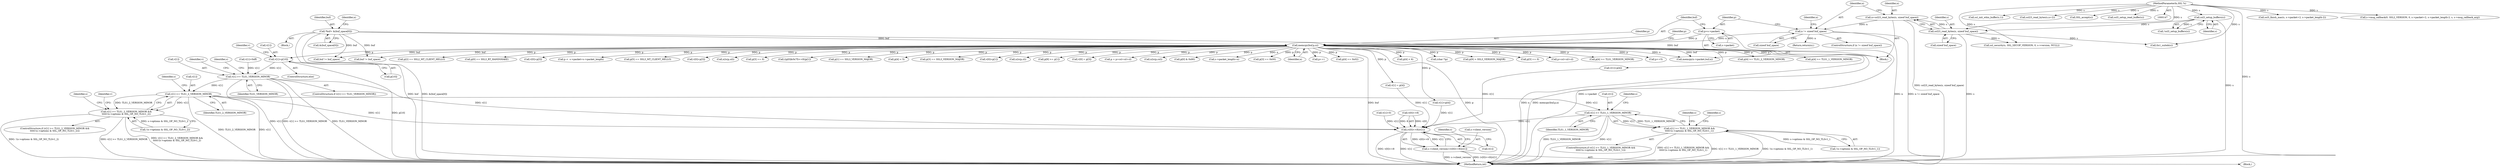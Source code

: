 digraph "0_openssl_392fa7a952e97d82eac6958c81ed1e256e6b8ca5@array" {
"1000503" [label="(Call,v[1]=p[10])"];
"1000215" [label="(Call,memcpy(buf,p,n))"];
"1000152" [label="(Call,*buf= &(buf_space[0]))"];
"1000210" [label="(Call,p=s->packet)"];
"1000204" [label="(Call,n != sizeof buf_space)"];
"1000197" [label="(Call,n=ssl23_read_bytes(s, sizeof buf_space))"];
"1000199" [label="(Call,ssl23_read_bytes(s, sizeof buf_space))"];
"1000194" [label="(Call,ssl3_setup_buffers(s))"];
"1000148" [label="(MethodParameterIn,SSL *s)"];
"1000511" [label="(Call,v[1] >= TLS1_VERSION_MINOR)"];
"1000519" [label="(Call,v[1] >= TLS1_2_VERSION_MINOR)"];
"1000518" [label="(Call,v[1] >= TLS1_2_VERSION_MINOR &&\n\t\t\t\t\t!(s->options & SSL_OP_NO_TLSv1_2))"];
"1000542" [label="(Call,v[1] >= TLS1_1_VERSION_MINOR)"];
"1000541" [label="(Call,v[1] >= TLS1_1_VERSION_MINOR &&\n\t\t\t\t\t!(s->options & SSL_OP_NO_TLSv1_1))"];
"1001220" [label="(Call,(v[0]<<8)|v[1])"];
"1001216" [label="(Call,s->client_version=(v[0]<<8)|v[1])"];
"1000481" [label="(Call,p[4] < 6)"];
"1000503" [label="(Call,v[1]=p[10])"];
"1000513" [label="(Identifier,v)"];
"1000637" [label="(Call,(char *)p)"];
"1000195" [label="(Identifier,s)"];
"1000811" [label="(Call,ssl3_finish_mac(s, s->packet+2, s->packet_length-2))"];
"1000200" [label="(Identifier,s)"];
"1000492" [label="(Call,p[9] > SSL3_VERSION_MAJOR)"];
"1000524" [label="(Call,!(s->options & SSL_OP_NO_TLSv1_2))"];
"1000187" [label="(Call,v[1]=0)"];
"1000541" [label="(Call,v[1] >= TLS1_1_VERSION_MINOR &&\n\t\t\t\t\t!(s->options & SSL_OP_NO_TLSv1_1))"];
"1000827" [label="(Call,s->msg_callback(0, SSL2_VERSION, 0, s->packet+2, s->packet_length-2, s, s->msg_callback_arg))"];
"1000510" [label="(ControlStructure,if (v[1] >= TLS1_VERSION_MINOR))"];
"1000515" [label="(Identifier,TLS1_VERSION_MINOR)"];
"1001275" [label="(MethodReturn,int)"];
"1000203" [label="(ControlStructure,if (n != sizeof buf_space))"];
"1000449" [label="(Call,p[3] == 0)"];
"1001008" [label="(Call,p+csl+sil+cl)"];
"1000512" [label="(Call,v[1])"];
"1000292" [label="(Call,p[4] >= TLS1_VERSION_MINOR)"];
"1000567" [label="(Identifier,s)"];
"1000507" [label="(Call,p[10])"];
"1000252" [label="(Call,v[1]=p[4])"];
"1000850" [label="(Call,p+=5)"];
"1001167" [label="(Call,memcpy(s->packet,buf,n))"];
"1001231" [label="(Identifier,s)"];
"1000300" [label="(Call,p[4] >= TLS1_2_VERSION_MINOR)"];
"1000518" [label="(Call,v[1] >= TLS1_2_VERSION_MINOR &&\n\t\t\t\t\t!(s->options & SSL_OP_NO_TLSv1_2))"];
"1000533" [label="(Identifier,s)"];
"1000511" [label="(Call,v[1] >= TLS1_VERSION_MINOR)"];
"1001221" [label="(Call,v[0]<<8)"];
"1000198" [label="(Identifier,n)"];
"1001119" [label="(Call,ssl_init_wbio_buffer(s,1))"];
"1000197" [label="(Call,n=ssl23_read_bytes(s, sizeof buf_space))"];
"1000547" [label="(Call,!(s->options & SSL_OP_NO_TLSv1_1))"];
"1000152" [label="(Call,*buf= &(buf_space[0]))"];
"1000325" [label="(Call,p[4] >= TLS1_1_VERSION_MINOR)"];
"1000182" [label="(Block,)"];
"1000212" [label="(Call,s->packet)"];
"1000218" [label="(Identifier,n)"];
"1000226" [label="(Call,p[2] == SSL2_MT_CLIENT_HELLO)"];
"1000194" [label="(Call,ssl3_setup_buffers(s))"];
"1000723" [label="(Call,ssl_security(s, SSL_SECOP_VERSION, 0, s->version, NULL))"];
"1000430" [label="(Call,p[0] == SSL3_RT_HANDSHAKE)"];
"1000215" [label="(Call,memcpy(buf,p,n))"];
"1000543" [label="(Call,v[1])"];
"1000245" [label="(Call,v[0]=p[3])"];
"1001016" [label="(Call,p <  s->packet+s->packet_length)"];
"1000442" [label="(Call,p[5] == SSL3_MT_CLIENT_HELLO)"];
"1001267" [label="(Call,buf != buf_space)"];
"1001226" [label="(Call,v[1])"];
"1000205" [label="(Identifier,n)"];
"1000217" [label="(Identifier,p)"];
"1000521" [label="(Identifier,v)"];
"1000527" [label="(Identifier,s)"];
"1000556" [label="(Identifier,s)"];
"1000277" [label="(Call,v[0]=p[3])"];
"1000856" [label="(Call,n2s(p,sil))"];
"1000523" [label="(Identifier,TLS1_2_VERSION_MINOR)"];
"1000602" [label="(Identifier,s)"];
"1000476" [label="(Call,p[3] == 0)"];
"1000502" [label="(ControlStructure,else)"];
"1000767" [label="(Call,((p[0]&0x7f)<<8)|p[1])"];
"1000209" [label="(Identifier,n)"];
"1000201" [label="(Call,sizeof buf_space)"];
"1000204" [label="(Call,n != sizeof buf_space)"];
"1000497" [label="(Call,v[1]=0xff)"];
"1000540" [label="(ControlStructure,if (v[1] >= TLS1_1_VERSION_MINOR &&\n\t\t\t\t\t!(s->options & SSL_OP_NO_TLSv1_1)))"];
"1000520" [label="(Call,v[1])"];
"1000758" [label="(Call,v[1] = p[4])"];
"1001217" [label="(Call,s->client_version)"];
"1000206" [label="(Call,sizeof buf_space)"];
"1000436" [label="(Call,p[1] == SSL3_VERSION_MAJOR)"];
"1000454" [label="(Call,p[4] < 5)"];
"1000148" [label="(MethodParameterIn,SSL *s)"];
"1000542" [label="(Call,v[1] >= TLS1_1_VERSION_MINOR)"];
"1000800" [label="(Call,ssl23_read_bytes(s,n+2))"];
"1000271" [label="(Call,p[3] == SSL3_VERSION_MAJOR)"];
"1000467" [label="(Call,v[0]=p[1])"];
"1000223" [label="(Identifier,p)"];
"1000210" [label="(Call,p=s->packet)"];
"1001095" [label="(Block,)"];
"1000859" [label="(Call,n2s(p,cl))"];
"1000459" [label="(Call,p[9] >= p[1])"];
"1000199" [label="(Call,ssl23_read_bytes(s, sizeof buf_space))"];
"1000751" [label="(Call,v[0] = p[3])"];
"1001220" [label="(Call,(v[0]<<8)|v[1])"];
"1000544" [label="(Identifier,v)"];
"1001006" [label="(Call,p = p+csl+sil+cl)"];
"1000211" [label="(Identifier,p)"];
"1000284" [label="(Call,v[1]=p[4])"];
"1000853" [label="(Call,n2s(p,csl))"];
"1000216" [label="(Identifier,buf)"];
"1001263" [label="(Call,SSL_accept(s))"];
"1000519" [label="(Call,v[1] >= TLS1_2_VERSION_MINOR)"];
"1000550" [label="(Identifier,s)"];
"1000221" [label="(Call,p[0] & 0x80)"];
"1001133" [label="(Call,s->packet_length=n)"];
"1000153" [label="(Identifier,buf)"];
"1000208" [label="(Return,return(n);)"];
"1001150" [label="(Call,ssl3_setup_read_buffer(s))"];
"1000234" [label="(Call,p[3] == 0x00)"];
"1001257" [label="(Call,buf != buf_space)"];
"1000168" [label="(Identifier,n)"];
"1000701" [label="(Call,tls1_suiteb(s))"];
"1000504" [label="(Call,v[1])"];
"1000154" [label="(Call,&(buf_space[0]))"];
"1001216" [label="(Call,s->client_version=(v[0]<<8)|v[1])"];
"1000546" [label="(Identifier,TLS1_1_VERSION_MINOR)"];
"1001031" [label="(Call,p++)"];
"1000149" [label="(Block,)"];
"1000193" [label="(Call,!ssl3_setup_buffers(s))"];
"1000517" [label="(ControlStructure,if (v[1] >= TLS1_2_VERSION_MINOR &&\n\t\t\t\t\t!(s->options & SSL_OP_NO_TLSv1_2)))"];
"1000239" [label="(Call,p[4] == 0x02)"];
"1000503" -> "1000502"  [label="AST: "];
"1000503" -> "1000507"  [label="CFG: "];
"1000504" -> "1000503"  [label="AST: "];
"1000507" -> "1000503"  [label="AST: "];
"1000513" -> "1000503"  [label="CFG: "];
"1000503" -> "1001275"  [label="DDG: p[10]"];
"1000215" -> "1000503"  [label="DDG: p"];
"1000503" -> "1000511"  [label="DDG: v[1]"];
"1000215" -> "1000182"  [label="AST: "];
"1000215" -> "1000218"  [label="CFG: "];
"1000216" -> "1000215"  [label="AST: "];
"1000217" -> "1000215"  [label="AST: "];
"1000218" -> "1000215"  [label="AST: "];
"1000223" -> "1000215"  [label="CFG: "];
"1000215" -> "1001275"  [label="DDG: buf"];
"1000215" -> "1001275"  [label="DDG: p"];
"1000215" -> "1001275"  [label="DDG: n"];
"1000215" -> "1001275"  [label="DDG: memcpy(buf,p,n)"];
"1000152" -> "1000215"  [label="DDG: buf"];
"1000210" -> "1000215"  [label="DDG: p"];
"1000204" -> "1000215"  [label="DDG: n"];
"1000215" -> "1000221"  [label="DDG: p"];
"1000215" -> "1000226"  [label="DDG: p"];
"1000215" -> "1000234"  [label="DDG: p"];
"1000215" -> "1000239"  [label="DDG: p"];
"1000215" -> "1000245"  [label="DDG: p"];
"1000215" -> "1000252"  [label="DDG: p"];
"1000215" -> "1000271"  [label="DDG: p"];
"1000215" -> "1000277"  [label="DDG: p"];
"1000215" -> "1000284"  [label="DDG: p"];
"1000215" -> "1000292"  [label="DDG: p"];
"1000215" -> "1000300"  [label="DDG: p"];
"1000215" -> "1000325"  [label="DDG: p"];
"1000215" -> "1000430"  [label="DDG: p"];
"1000215" -> "1000436"  [label="DDG: p"];
"1000215" -> "1000442"  [label="DDG: p"];
"1000215" -> "1000449"  [label="DDG: p"];
"1000215" -> "1000454"  [label="DDG: p"];
"1000215" -> "1000459"  [label="DDG: p"];
"1000215" -> "1000467"  [label="DDG: p"];
"1000215" -> "1000476"  [label="DDG: p"];
"1000215" -> "1000481"  [label="DDG: p"];
"1000215" -> "1000492"  [label="DDG: p"];
"1000215" -> "1000637"  [label="DDG: p"];
"1000215" -> "1000751"  [label="DDG: p"];
"1000215" -> "1000758"  [label="DDG: p"];
"1000215" -> "1000767"  [label="DDG: p"];
"1000215" -> "1000850"  [label="DDG: p"];
"1000215" -> "1000853"  [label="DDG: p"];
"1000215" -> "1000856"  [label="DDG: p"];
"1000215" -> "1000859"  [label="DDG: p"];
"1000215" -> "1001006"  [label="DDG: p"];
"1000215" -> "1001008"  [label="DDG: p"];
"1000215" -> "1001016"  [label="DDG: p"];
"1000215" -> "1001031"  [label="DDG: p"];
"1000215" -> "1001133"  [label="DDG: n"];
"1000215" -> "1001167"  [label="DDG: buf"];
"1000215" -> "1001167"  [label="DDG: n"];
"1000215" -> "1001257"  [label="DDG: buf"];
"1000215" -> "1001267"  [label="DDG: buf"];
"1000152" -> "1000149"  [label="AST: "];
"1000152" -> "1000154"  [label="CFG: "];
"1000153" -> "1000152"  [label="AST: "];
"1000154" -> "1000152"  [label="AST: "];
"1000168" -> "1000152"  [label="CFG: "];
"1000152" -> "1001275"  [label="DDG: buf"];
"1000152" -> "1001275"  [label="DDG: &(buf_space[0])"];
"1000152" -> "1001167"  [label="DDG: buf"];
"1000152" -> "1001257"  [label="DDG: buf"];
"1000152" -> "1001267"  [label="DDG: buf"];
"1000210" -> "1000182"  [label="AST: "];
"1000210" -> "1000212"  [label="CFG: "];
"1000211" -> "1000210"  [label="AST: "];
"1000212" -> "1000210"  [label="AST: "];
"1000216" -> "1000210"  [label="CFG: "];
"1000210" -> "1001275"  [label="DDG: s->packet"];
"1000204" -> "1000203"  [label="AST: "];
"1000204" -> "1000206"  [label="CFG: "];
"1000205" -> "1000204"  [label="AST: "];
"1000206" -> "1000204"  [label="AST: "];
"1000209" -> "1000204"  [label="CFG: "];
"1000211" -> "1000204"  [label="CFG: "];
"1000204" -> "1001275"  [label="DDG: n"];
"1000204" -> "1001275"  [label="DDG: n != sizeof buf_space"];
"1000197" -> "1000204"  [label="DDG: n"];
"1000204" -> "1000208"  [label="DDG: n"];
"1000197" -> "1000182"  [label="AST: "];
"1000197" -> "1000199"  [label="CFG: "];
"1000198" -> "1000197"  [label="AST: "];
"1000199" -> "1000197"  [label="AST: "];
"1000205" -> "1000197"  [label="CFG: "];
"1000197" -> "1001275"  [label="DDG: ssl23_read_bytes(s, sizeof buf_space)"];
"1000199" -> "1000197"  [label="DDG: s"];
"1000199" -> "1000201"  [label="CFG: "];
"1000200" -> "1000199"  [label="AST: "];
"1000201" -> "1000199"  [label="AST: "];
"1000199" -> "1001275"  [label="DDG: s"];
"1000194" -> "1000199"  [label="DDG: s"];
"1000148" -> "1000199"  [label="DDG: s"];
"1000199" -> "1000701"  [label="DDG: s"];
"1000199" -> "1000723"  [label="DDG: s"];
"1000194" -> "1000193"  [label="AST: "];
"1000194" -> "1000195"  [label="CFG: "];
"1000195" -> "1000194"  [label="AST: "];
"1000193" -> "1000194"  [label="CFG: "];
"1000194" -> "1001275"  [label="DDG: s"];
"1000194" -> "1000193"  [label="DDG: s"];
"1000148" -> "1000194"  [label="DDG: s"];
"1000148" -> "1000147"  [label="AST: "];
"1000148" -> "1001275"  [label="DDG: s"];
"1000148" -> "1000701"  [label="DDG: s"];
"1000148" -> "1000723"  [label="DDG: s"];
"1000148" -> "1000800"  [label="DDG: s"];
"1000148" -> "1000811"  [label="DDG: s"];
"1000148" -> "1000827"  [label="DDG: s"];
"1000148" -> "1001119"  [label="DDG: s"];
"1000148" -> "1001150"  [label="DDG: s"];
"1000148" -> "1001263"  [label="DDG: s"];
"1000511" -> "1000510"  [label="AST: "];
"1000511" -> "1000515"  [label="CFG: "];
"1000512" -> "1000511"  [label="AST: "];
"1000515" -> "1000511"  [label="AST: "];
"1000521" -> "1000511"  [label="CFG: "];
"1000602" -> "1000511"  [label="CFG: "];
"1000511" -> "1001275"  [label="DDG: v[1] >= TLS1_VERSION_MINOR"];
"1000511" -> "1001275"  [label="DDG: TLS1_VERSION_MINOR"];
"1000511" -> "1001275"  [label="DDG: v[1]"];
"1000497" -> "1000511"  [label="DDG: v[1]"];
"1000511" -> "1000519"  [label="DDG: v[1]"];
"1000511" -> "1001220"  [label="DDG: v[1]"];
"1000519" -> "1000518"  [label="AST: "];
"1000519" -> "1000523"  [label="CFG: "];
"1000520" -> "1000519"  [label="AST: "];
"1000523" -> "1000519"  [label="AST: "];
"1000527" -> "1000519"  [label="CFG: "];
"1000518" -> "1000519"  [label="CFG: "];
"1000519" -> "1001275"  [label="DDG: v[1]"];
"1000519" -> "1001275"  [label="DDG: TLS1_2_VERSION_MINOR"];
"1000519" -> "1000518"  [label="DDG: v[1]"];
"1000519" -> "1000518"  [label="DDG: TLS1_2_VERSION_MINOR"];
"1000519" -> "1000542"  [label="DDG: v[1]"];
"1000519" -> "1001220"  [label="DDG: v[1]"];
"1000518" -> "1000517"  [label="AST: "];
"1000518" -> "1000524"  [label="CFG: "];
"1000524" -> "1000518"  [label="AST: "];
"1000533" -> "1000518"  [label="CFG: "];
"1000544" -> "1000518"  [label="CFG: "];
"1000518" -> "1001275"  [label="DDG: !(s->options & SSL_OP_NO_TLSv1_2)"];
"1000518" -> "1001275"  [label="DDG: v[1] >= TLS1_2_VERSION_MINOR"];
"1000518" -> "1001275"  [label="DDG: v[1] >= TLS1_2_VERSION_MINOR &&\n\t\t\t\t\t!(s->options & SSL_OP_NO_TLSv1_2)"];
"1000524" -> "1000518"  [label="DDG: s->options & SSL_OP_NO_TLSv1_2"];
"1000542" -> "1000541"  [label="AST: "];
"1000542" -> "1000546"  [label="CFG: "];
"1000543" -> "1000542"  [label="AST: "];
"1000546" -> "1000542"  [label="AST: "];
"1000550" -> "1000542"  [label="CFG: "];
"1000541" -> "1000542"  [label="CFG: "];
"1000542" -> "1001275"  [label="DDG: TLS1_1_VERSION_MINOR"];
"1000542" -> "1001275"  [label="DDG: v[1]"];
"1000542" -> "1000541"  [label="DDG: v[1]"];
"1000542" -> "1000541"  [label="DDG: TLS1_1_VERSION_MINOR"];
"1000542" -> "1001220"  [label="DDG: v[1]"];
"1000541" -> "1000540"  [label="AST: "];
"1000541" -> "1000547"  [label="CFG: "];
"1000547" -> "1000541"  [label="AST: "];
"1000556" -> "1000541"  [label="CFG: "];
"1000567" -> "1000541"  [label="CFG: "];
"1000541" -> "1001275"  [label="DDG: v[1] >= TLS1_1_VERSION_MINOR"];
"1000541" -> "1001275"  [label="DDG: !(s->options & SSL_OP_NO_TLSv1_1)"];
"1000541" -> "1001275"  [label="DDG: v[1] >= TLS1_1_VERSION_MINOR &&\n\t\t\t\t\t!(s->options & SSL_OP_NO_TLSv1_1)"];
"1000547" -> "1000541"  [label="DDG: s->options & SSL_OP_NO_TLSv1_1"];
"1001220" -> "1001216"  [label="AST: "];
"1001220" -> "1001226"  [label="CFG: "];
"1001221" -> "1001220"  [label="AST: "];
"1001226" -> "1001220"  [label="AST: "];
"1001216" -> "1001220"  [label="CFG: "];
"1001220" -> "1001275"  [label="DDG: v[0]<<8"];
"1001220" -> "1001275"  [label="DDG: v[1]"];
"1001220" -> "1001216"  [label="DDG: v[0]<<8"];
"1001220" -> "1001216"  [label="DDG: v[1]"];
"1001221" -> "1001220"  [label="DDG: v[0]"];
"1001221" -> "1001220"  [label="DDG: 8"];
"1000187" -> "1001220"  [label="DDG: v[1]"];
"1000284" -> "1001220"  [label="DDG: v[1]"];
"1000252" -> "1001220"  [label="DDG: v[1]"];
"1000758" -> "1001220"  [label="DDG: v[1]"];
"1001216" -> "1001095"  [label="AST: "];
"1001217" -> "1001216"  [label="AST: "];
"1001231" -> "1001216"  [label="CFG: "];
"1001216" -> "1001275"  [label="DDG: (v[0]<<8)|v[1]"];
"1001216" -> "1001275"  [label="DDG: s->client_version"];
}

